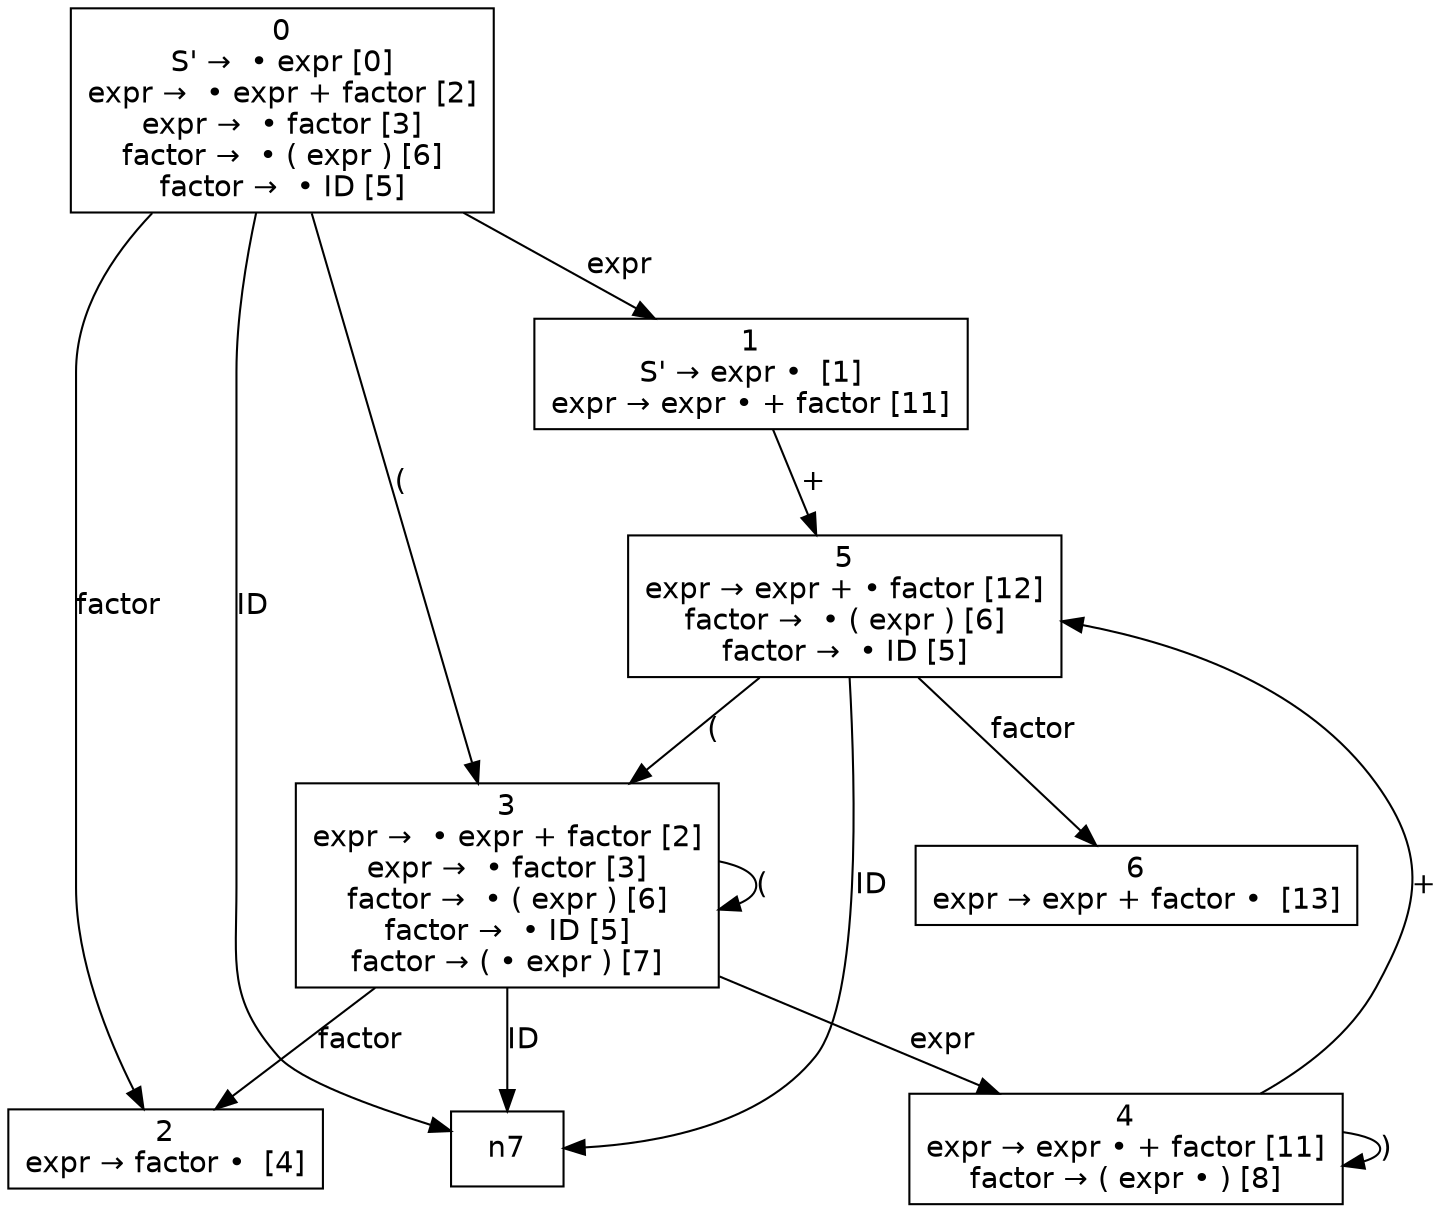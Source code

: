 digraph d{
node [fontname=Helvetica,shape=box];
edge [fontname=Helvetica];
n0 [label=<0<br />S' →  • expr [0]<br />expr →  • expr + factor [2]<br />expr →  • factor [3]<br />factor →  • ( expr ) [6]<br />factor →  • ID [5]>];
n1 [label=<1<br />S' → expr •  [1]<br />expr → expr • + factor [11]>];
n2 [label=<2<br />expr → factor •  [4]>];
n3 [label=<3<br />expr →  • expr + factor [2]<br />expr →  • factor [3]<br />factor →  • ( expr ) [6]<br />factor →  • ID [5]<br />factor → ( • expr ) [7]>];
n4 [label=<4<br />expr → expr • + factor [11]<br />factor → ( expr • ) [8]>];
n5 [label=<5<br />expr → expr + • factor [12]<br />factor →  • ( expr ) [6]<br />factor →  • ID [5]>];
n6 [label=<6<br />expr → expr + factor •  [13]>];
n0 -> n1 [label="expr"];
n0 -> n2 [label="factor"];
n0 -> n7 [label="ID"];
n0 -> n3 [label="("];
n1 -> n5 [label="+"];
n3 -> n4 [label="expr"];
n3 -> n2 [label="factor"];
n3 -> n7 [label="ID"];
n3 -> n3 [label="("];
n4 -> n4 [label=")"];
n4 -> n5 [label="+"];
n5 -> n6 [label="factor"];
n5 -> n7 [label="ID"];
n5 -> n3 [label="("];
}